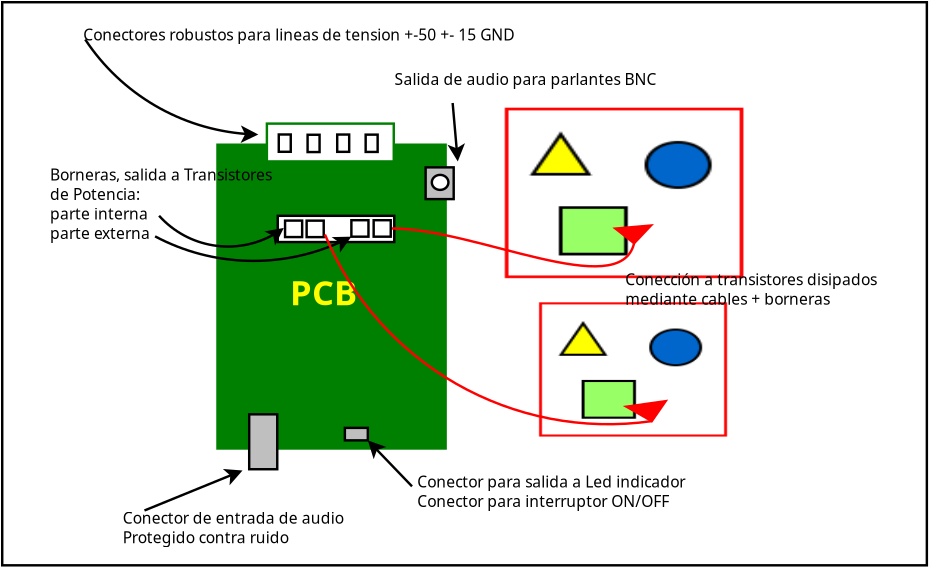 <?xml version="1.0" encoding="UTF-8"?>
<dia:diagram xmlns:dia="http://www.lysator.liu.se/~alla/dia/">
  <dia:layer name="Background" visible="true" active="true">
    <dia:object type="Standard - Box" version="0" id="O0">
      <dia:attribute name="obj_pos">
        <dia:point val="9.857,2.618"/>
      </dia:attribute>
      <dia:attribute name="obj_bb">
        <dia:rectangle val="9.807,2.568;47.802,25.746"/>
      </dia:attribute>
      <dia:attribute name="elem_corner">
        <dia:point val="9.857,2.618"/>
      </dia:attribute>
      <dia:attribute name="elem_width">
        <dia:real val="37.895"/>
      </dia:attribute>
      <dia:attribute name="elem_height">
        <dia:real val="23.078"/>
      </dia:attribute>
      <dia:attribute name="show_background">
        <dia:boolean val="true"/>
      </dia:attribute>
    </dia:object>
    <dia:object type="Standard - Box" version="0" id="O1">
      <dia:attribute name="obj_pos">
        <dia:point val="18.679,8.458"/>
      </dia:attribute>
      <dia:attribute name="obj_bb">
        <dia:rectangle val="18.629,8.408;28.079,20.958"/>
      </dia:attribute>
      <dia:attribute name="elem_corner">
        <dia:point val="18.679,8.458"/>
      </dia:attribute>
      <dia:attribute name="elem_width">
        <dia:real val="9.35"/>
      </dia:attribute>
      <dia:attribute name="elem_height">
        <dia:real val="12.45"/>
      </dia:attribute>
      <dia:attribute name="border_width">
        <dia:real val="0.1"/>
      </dia:attribute>
      <dia:attribute name="border_color">
        <dia:color val="#008000"/>
      </dia:attribute>
      <dia:attribute name="inner_color">
        <dia:color val="#008000"/>
      </dia:attribute>
      <dia:attribute name="show_background">
        <dia:boolean val="true"/>
      </dia:attribute>
    </dia:object>
    <dia:object type="Standard - Text" version="1" id="O2">
      <dia:attribute name="obj_pos">
        <dia:point val="21.654,15.033"/>
      </dia:attribute>
      <dia:attribute name="obj_bb">
        <dia:rectangle val="21.654,13.723;24.797,15.365"/>
      </dia:attribute>
      <dia:attribute name="text">
        <dia:composite type="text">
          <dia:attribute name="string">
            <dia:string>#PCB#</dia:string>
          </dia:attribute>
          <dia:attribute name="font">
            <dia:font family="sans" style="80" name="Helvetica-Bold"/>
          </dia:attribute>
          <dia:attribute name="height">
            <dia:real val="1.764"/>
          </dia:attribute>
          <dia:attribute name="pos">
            <dia:point val="21.654,15.033"/>
          </dia:attribute>
          <dia:attribute name="color">
            <dia:color val="#ffff00"/>
          </dia:attribute>
          <dia:attribute name="alignment">
            <dia:enum val="0"/>
          </dia:attribute>
        </dia:composite>
      </dia:attribute>
      <dia:attribute name="valign">
        <dia:enum val="3"/>
      </dia:attribute>
    </dia:object>
    <dia:object type="Standard - Box" version="0" id="O3">
      <dia:attribute name="obj_pos">
        <dia:point val="19.979,19.508"/>
      </dia:attribute>
      <dia:attribute name="obj_bb">
        <dia:rectangle val="19.929,19.457;21.179,21.808"/>
      </dia:attribute>
      <dia:attribute name="elem_corner">
        <dia:point val="19.979,19.508"/>
      </dia:attribute>
      <dia:attribute name="elem_width">
        <dia:real val="1.15"/>
      </dia:attribute>
      <dia:attribute name="elem_height">
        <dia:real val="2.25"/>
      </dia:attribute>
      <dia:attribute name="border_width">
        <dia:real val="0.1"/>
      </dia:attribute>
      <dia:attribute name="inner_color">
        <dia:color val="#bfbfbf"/>
      </dia:attribute>
      <dia:attribute name="show_background">
        <dia:boolean val="true"/>
      </dia:attribute>
    </dia:object>
    <dia:object type="Standard - Box" version="0" id="O4">
      <dia:attribute name="obj_pos">
        <dia:point val="20.704,7.593"/>
      </dia:attribute>
      <dia:attribute name="obj_bb">
        <dia:rectangle val="20.654,7.543;25.954,9.193"/>
      </dia:attribute>
      <dia:attribute name="elem_corner">
        <dia:point val="20.704,7.593"/>
      </dia:attribute>
      <dia:attribute name="elem_width">
        <dia:real val="5.2"/>
      </dia:attribute>
      <dia:attribute name="elem_height">
        <dia:real val="1.55"/>
      </dia:attribute>
      <dia:attribute name="border_width">
        <dia:real val="0.1"/>
      </dia:attribute>
      <dia:attribute name="border_color">
        <dia:color val="#008000"/>
      </dia:attribute>
      <dia:attribute name="show_background">
        <dia:boolean val="true"/>
      </dia:attribute>
    </dia:object>
    <dia:object type="Standard - Line" version="0" id="O5">
      <dia:attribute name="obj_pos">
        <dia:point val="23.304,8.368"/>
      </dia:attribute>
      <dia:attribute name="obj_bb">
        <dia:rectangle val="23.304,8.368;23.304,8.368"/>
      </dia:attribute>
      <dia:attribute name="conn_endpoints">
        <dia:point val="23.304,8.368"/>
        <dia:point val="23.304,8.368"/>
      </dia:attribute>
      <dia:attribute name="numcp">
        <dia:int val="1"/>
      </dia:attribute>
      <dia:attribute name="line_color">
        <dia:color val="#008000"/>
      </dia:attribute>
      <dia:connections>
        <dia:connection handle="0" to="O4" connection="8"/>
        <dia:connection handle="1" to="O4" connection="8"/>
      </dia:connections>
    </dia:object>
    <dia:object type="Standard - Box" version="0" id="O6">
      <dia:attribute name="obj_pos">
        <dia:point val="21.191,8.039"/>
      </dia:attribute>
      <dia:attribute name="obj_bb">
        <dia:rectangle val="21.141,7.989;21.731,8.798"/>
      </dia:attribute>
      <dia:attribute name="elem_corner">
        <dia:point val="21.191,8.039"/>
      </dia:attribute>
      <dia:attribute name="elem_width">
        <dia:real val="0.491"/>
      </dia:attribute>
      <dia:attribute name="elem_height">
        <dia:real val="0.709"/>
      </dia:attribute>
      <dia:attribute name="show_background">
        <dia:boolean val="true"/>
      </dia:attribute>
    </dia:object>
    <dia:object type="Standard - Box" version="0" id="O7">
      <dia:attribute name="obj_pos">
        <dia:point val="22.372,8.05"/>
      </dia:attribute>
      <dia:attribute name="obj_bb">
        <dia:rectangle val="22.322,8.0;22.912,8.809"/>
      </dia:attribute>
      <dia:attribute name="elem_corner">
        <dia:point val="22.372,8.05"/>
      </dia:attribute>
      <dia:attribute name="elem_width">
        <dia:real val="0.491"/>
      </dia:attribute>
      <dia:attribute name="elem_height">
        <dia:real val="0.709"/>
      </dia:attribute>
      <dia:attribute name="show_background">
        <dia:boolean val="true"/>
      </dia:attribute>
    </dia:object>
    <dia:object type="Standard - Box" version="0" id="O8">
      <dia:attribute name="obj_pos">
        <dia:point val="23.586,8.041"/>
      </dia:attribute>
      <dia:attribute name="obj_bb">
        <dia:rectangle val="23.536,7.991;24.127,8.8"/>
      </dia:attribute>
      <dia:attribute name="elem_corner">
        <dia:point val="23.586,8.041"/>
      </dia:attribute>
      <dia:attribute name="elem_width">
        <dia:real val="0.491"/>
      </dia:attribute>
      <dia:attribute name="elem_height">
        <dia:real val="0.709"/>
      </dia:attribute>
      <dia:attribute name="show_background">
        <dia:boolean val="true"/>
      </dia:attribute>
    </dia:object>
    <dia:object type="Standard - Box" version="0" id="O9">
      <dia:attribute name="obj_pos">
        <dia:point val="24.752,8.045"/>
      </dia:attribute>
      <dia:attribute name="obj_bb">
        <dia:rectangle val="24.702,7.995;25.293,8.803"/>
      </dia:attribute>
      <dia:attribute name="elem_corner">
        <dia:point val="24.752,8.045"/>
      </dia:attribute>
      <dia:attribute name="elem_width">
        <dia:real val="0.491"/>
      </dia:attribute>
      <dia:attribute name="elem_height">
        <dia:real val="0.709"/>
      </dia:attribute>
      <dia:attribute name="show_background">
        <dia:boolean val="true"/>
      </dia:attribute>
    </dia:object>
    <dia:object type="Standard - Text" version="1" id="O10">
      <dia:attribute name="obj_pos">
        <dia:point val="13.181,4.184"/>
      </dia:attribute>
      <dia:attribute name="obj_bb">
        <dia:rectangle val="13.181,3.589;32.501,4.334"/>
      </dia:attribute>
      <dia:attribute name="text">
        <dia:composite type="text">
          <dia:attribute name="string">
            <dia:string>#Conectores robustos para lineas de tension +-50 +- 15 GND#</dia:string>
          </dia:attribute>
          <dia:attribute name="font">
            <dia:font family="sans" style="0" name="Helvetica"/>
          </dia:attribute>
          <dia:attribute name="height">
            <dia:real val="0.8"/>
          </dia:attribute>
          <dia:attribute name="pos">
            <dia:point val="13.181,4.184"/>
          </dia:attribute>
          <dia:attribute name="color">
            <dia:color val="#000000"/>
          </dia:attribute>
          <dia:attribute name="alignment">
            <dia:enum val="0"/>
          </dia:attribute>
        </dia:composite>
      </dia:attribute>
      <dia:attribute name="valign">
        <dia:enum val="3"/>
      </dia:attribute>
    </dia:object>
    <dia:object type="Standard - Arc" version="0" id="O11">
      <dia:attribute name="obj_pos">
        <dia:point val="13.259,4.146"/>
      </dia:attribute>
      <dia:attribute name="obj_bb">
        <dia:rectangle val="13.191,4.079;20.421,8.39"/>
      </dia:attribute>
      <dia:attribute name="conn_endpoints">
        <dia:point val="13.259,4.146"/>
        <dia:point val="20.353,8.04"/>
      </dia:attribute>
      <dia:attribute name="curve_distance">
        <dia:real val="1"/>
      </dia:attribute>
      <dia:attribute name="line_width">
        <dia:real val="0.1"/>
      </dia:attribute>
      <dia:attribute name="end_arrow">
        <dia:enum val="22"/>
      </dia:attribute>
      <dia:attribute name="end_arrow_length">
        <dia:real val="0.5"/>
      </dia:attribute>
      <dia:attribute name="end_arrow_width">
        <dia:real val="0.5"/>
      </dia:attribute>
    </dia:object>
    <dia:object type="Standard - Text" version="1" id="O12">
      <dia:attribute name="obj_pos">
        <dia:point val="14.799,23.991"/>
      </dia:attribute>
      <dia:attribute name="obj_bb">
        <dia:rectangle val="14.799,23.395;24.391,24.941"/>
      </dia:attribute>
      <dia:attribute name="text">
        <dia:composite type="text">
          <dia:attribute name="string">
            <dia:string>#Conector de entrada de audio
Protegido contra ruido#</dia:string>
          </dia:attribute>
          <dia:attribute name="font">
            <dia:font family="sans" style="0" name="Helvetica"/>
          </dia:attribute>
          <dia:attribute name="height">
            <dia:real val="0.8"/>
          </dia:attribute>
          <dia:attribute name="pos">
            <dia:point val="14.799,23.991"/>
          </dia:attribute>
          <dia:attribute name="color">
            <dia:color val="#000000"/>
          </dia:attribute>
          <dia:attribute name="alignment">
            <dia:enum val="0"/>
          </dia:attribute>
        </dia:composite>
      </dia:attribute>
      <dia:attribute name="valign">
        <dia:enum val="3"/>
      </dia:attribute>
    </dia:object>
    <dia:object type="Standard - Arc" version="0" id="O13">
      <dia:attribute name="obj_pos">
        <dia:point val="15.687,23.448"/>
      </dia:attribute>
      <dia:attribute name="obj_bb">
        <dia:rectangle val="15.622,21.744;19.771,23.514"/>
      </dia:attribute>
      <dia:attribute name="conn_endpoints">
        <dia:point val="15.687,23.448"/>
        <dia:point val="19.706,21.809"/>
      </dia:attribute>
      <dia:attribute name="curve_distance">
        <dia:real val="0.01"/>
      </dia:attribute>
      <dia:attribute name="end_arrow">
        <dia:enum val="22"/>
      </dia:attribute>
      <dia:attribute name="end_arrow_length">
        <dia:real val="0.5"/>
      </dia:attribute>
      <dia:attribute name="end_arrow_width">
        <dia:real val="0.5"/>
      </dia:attribute>
    </dia:object>
    <dia:object type="Standard - Box" version="0" id="O14">
      <dia:attribute name="obj_pos">
        <dia:point val="27.21,9.386"/>
      </dia:attribute>
      <dia:attribute name="obj_bb">
        <dia:rectangle val="27.16,9.336;28.41,10.738"/>
      </dia:attribute>
      <dia:attribute name="elem_corner">
        <dia:point val="27.21,9.386"/>
      </dia:attribute>
      <dia:attribute name="elem_width">
        <dia:real val="1.15"/>
      </dia:attribute>
      <dia:attribute name="elem_height">
        <dia:real val="1.301"/>
      </dia:attribute>
      <dia:attribute name="border_width">
        <dia:real val="0.1"/>
      </dia:attribute>
      <dia:attribute name="inner_color">
        <dia:color val="#bfbfbf"/>
      </dia:attribute>
      <dia:attribute name="show_background">
        <dia:boolean val="true"/>
      </dia:attribute>
    </dia:object>
    <dia:object type="Standard - Text" version="1" id="O15">
      <dia:attribute name="obj_pos">
        <dia:point val="25.934,6.015"/>
      </dia:attribute>
      <dia:attribute name="obj_bb">
        <dia:rectangle val="25.934,5.42;37.316,6.165"/>
      </dia:attribute>
      <dia:attribute name="text">
        <dia:composite type="text">
          <dia:attribute name="string">
            <dia:string>#Salida de audio para parlantes BNC#</dia:string>
          </dia:attribute>
          <dia:attribute name="font">
            <dia:font family="sans" style="0" name="Helvetica"/>
          </dia:attribute>
          <dia:attribute name="height">
            <dia:real val="0.8"/>
          </dia:attribute>
          <dia:attribute name="pos">
            <dia:point val="25.934,6.015"/>
          </dia:attribute>
          <dia:attribute name="color">
            <dia:color val="#000000"/>
          </dia:attribute>
          <dia:attribute name="alignment">
            <dia:enum val="0"/>
          </dia:attribute>
        </dia:composite>
      </dia:attribute>
      <dia:attribute name="valign">
        <dia:enum val="3"/>
      </dia:attribute>
    </dia:object>
    <dia:object type="Standard - Arc" version="0" id="O16">
      <dia:attribute name="obj_pos">
        <dia:point val="28.317,6.748"/>
      </dia:attribute>
      <dia:attribute name="obj_bb">
        <dia:rectangle val="28.092,6.694;28.812,9.199"/>
      </dia:attribute>
      <dia:attribute name="conn_endpoints">
        <dia:point val="28.317,6.748"/>
        <dia:point val="28.527,9.145"/>
      </dia:attribute>
      <dia:attribute name="curve_distance">
        <dia:real val="0.01"/>
      </dia:attribute>
      <dia:attribute name="end_arrow">
        <dia:enum val="22"/>
      </dia:attribute>
      <dia:attribute name="end_arrow_length">
        <dia:real val="0.5"/>
      </dia:attribute>
      <dia:attribute name="end_arrow_width">
        <dia:real val="0.5"/>
      </dia:attribute>
    </dia:object>
    <dia:object type="Standard - Box" version="0" id="O17">
      <dia:attribute name="obj_pos">
        <dia:point val="21.149,11.372"/>
      </dia:attribute>
      <dia:attribute name="obj_bb">
        <dia:rectangle val="21.099,11.322;25.974,12.497"/>
      </dia:attribute>
      <dia:attribute name="elem_corner">
        <dia:point val="21.149,11.372"/>
      </dia:attribute>
      <dia:attribute name="elem_width">
        <dia:real val="4.775"/>
      </dia:attribute>
      <dia:attribute name="elem_height">
        <dia:real val="1.075"/>
      </dia:attribute>
      <dia:attribute name="show_background">
        <dia:boolean val="true"/>
      </dia:attribute>
    </dia:object>
    <dia:object type="Standard - Box" version="0" id="O18">
      <dia:attribute name="obj_pos">
        <dia:point val="21.449,11.568"/>
      </dia:attribute>
      <dia:attribute name="obj_bb">
        <dia:rectangle val="21.399,11.518;22.199,12.293"/>
      </dia:attribute>
      <dia:attribute name="elem_corner">
        <dia:point val="21.449,11.568"/>
      </dia:attribute>
      <dia:attribute name="elem_width">
        <dia:real val="0.7"/>
      </dia:attribute>
      <dia:attribute name="elem_height">
        <dia:real val="0.675"/>
      </dia:attribute>
      <dia:attribute name="show_background">
        <dia:boolean val="true"/>
      </dia:attribute>
    </dia:object>
    <dia:object type="Standard - Box" version="0" id="O19">
      <dia:attribute name="obj_pos">
        <dia:point val="22.333,11.57"/>
      </dia:attribute>
      <dia:attribute name="obj_bb">
        <dia:rectangle val="22.283,11.52;23.083,12.295"/>
      </dia:attribute>
      <dia:attribute name="elem_corner">
        <dia:point val="22.333,11.57"/>
      </dia:attribute>
      <dia:attribute name="elem_width">
        <dia:real val="0.7"/>
      </dia:attribute>
      <dia:attribute name="elem_height">
        <dia:real val="0.675"/>
      </dia:attribute>
      <dia:attribute name="show_background">
        <dia:boolean val="true"/>
      </dia:attribute>
    </dia:object>
    <dia:object type="Standard - Box" version="0" id="O20">
      <dia:attribute name="obj_pos">
        <dia:point val="24.167,11.552"/>
      </dia:attribute>
      <dia:attribute name="obj_bb">
        <dia:rectangle val="24.117,11.502;24.917,12.277"/>
      </dia:attribute>
      <dia:attribute name="elem_corner">
        <dia:point val="24.167,11.552"/>
      </dia:attribute>
      <dia:attribute name="elem_width">
        <dia:real val="0.7"/>
      </dia:attribute>
      <dia:attribute name="elem_height">
        <dia:real val="0.675"/>
      </dia:attribute>
      <dia:attribute name="show_background">
        <dia:boolean val="true"/>
      </dia:attribute>
    </dia:object>
    <dia:object type="Standard - Box" version="0" id="O21">
      <dia:attribute name="obj_pos">
        <dia:point val="25.08,11.552"/>
      </dia:attribute>
      <dia:attribute name="obj_bb">
        <dia:rectangle val="25.03,11.502;25.83,12.277"/>
      </dia:attribute>
      <dia:attribute name="elem_corner">
        <dia:point val="25.08,11.552"/>
      </dia:attribute>
      <dia:attribute name="elem_width">
        <dia:real val="0.7"/>
      </dia:attribute>
      <dia:attribute name="elem_height">
        <dia:real val="0.675"/>
      </dia:attribute>
      <dia:attribute name="show_background">
        <dia:boolean val="true"/>
      </dia:attribute>
    </dia:object>
    <dia:object type="Standard - Text" version="1" id="O22">
      <dia:attribute name="obj_pos">
        <dia:point val="11.815,9.924"/>
      </dia:attribute>
      <dia:attribute name="obj_bb">
        <dia:rectangle val="11.815,9.329;21.585,12.474"/>
      </dia:attribute>
      <dia:attribute name="text">
        <dia:composite type="text">
          <dia:attribute name="string">
            <dia:string>#Borneras, salida a Transistores
de Potencia: 
parte interna 
parte externa#</dia:string>
          </dia:attribute>
          <dia:attribute name="font">
            <dia:font family="sans" style="0" name="Helvetica"/>
          </dia:attribute>
          <dia:attribute name="height">
            <dia:real val="0.8"/>
          </dia:attribute>
          <dia:attribute name="pos">
            <dia:point val="11.815,9.924"/>
          </dia:attribute>
          <dia:attribute name="color">
            <dia:color val="#000000"/>
          </dia:attribute>
          <dia:attribute name="alignment">
            <dia:enum val="0"/>
          </dia:attribute>
        </dia:composite>
      </dia:attribute>
      <dia:attribute name="valign">
        <dia:enum val="3"/>
      </dia:attribute>
    </dia:object>
    <dia:object type="Standard - Arc" version="0" id="O23">
      <dia:attribute name="obj_pos">
        <dia:point val="16.286,11.369"/>
      </dia:attribute>
      <dia:attribute name="obj_bb">
        <dia:rectangle val="16.231,11.315;21.854,12.703"/>
      </dia:attribute>
      <dia:attribute name="conn_endpoints">
        <dia:point val="16.286,11.369"/>
        <dia:point val="21.799,11.905"/>
      </dia:attribute>
      <dia:attribute name="curve_distance">
        <dia:real val="1"/>
      </dia:attribute>
      <dia:attribute name="end_arrow">
        <dia:enum val="22"/>
      </dia:attribute>
      <dia:attribute name="end_arrow_length">
        <dia:real val="0.5"/>
      </dia:attribute>
      <dia:attribute name="end_arrow_width">
        <dia:real val="0.5"/>
      </dia:attribute>
      <dia:connections>
        <dia:connection handle="1" to="O18" connection="8"/>
      </dia:connections>
    </dia:object>
    <dia:object type="Standard - Arc" version="0" id="O24">
      <dia:attribute name="obj_pos">
        <dia:point val="16.122,12.214"/>
      </dia:attribute>
      <dia:attribute name="obj_bb">
        <dia:rectangle val="16.072,12.164;24.217,13.271"/>
      </dia:attribute>
      <dia:attribute name="conn_endpoints">
        <dia:point val="16.122,12.214"/>
        <dia:point val="24.167,12.226"/>
      </dia:attribute>
      <dia:attribute name="curve_distance">
        <dia:real val="1"/>
      </dia:attribute>
      <dia:attribute name="end_arrow">
        <dia:enum val="22"/>
      </dia:attribute>
      <dia:attribute name="end_arrow_length">
        <dia:real val="0.5"/>
      </dia:attribute>
      <dia:attribute name="end_arrow_width">
        <dia:real val="0.5"/>
      </dia:attribute>
      <dia:connections>
        <dia:connection handle="1" to="O20" connection="5"/>
      </dia:connections>
    </dia:object>
    <dia:object type="Standard - Box" version="0" id="O25">
      <dia:attribute name="obj_pos">
        <dia:point val="23.9,20.063"/>
      </dia:attribute>
      <dia:attribute name="obj_bb">
        <dia:rectangle val="23.85,20.013;24.89,20.625"/>
      </dia:attribute>
      <dia:attribute name="elem_corner">
        <dia:point val="23.9,20.063"/>
      </dia:attribute>
      <dia:attribute name="elem_width">
        <dia:real val="0.94"/>
      </dia:attribute>
      <dia:attribute name="elem_height">
        <dia:real val="0.512"/>
      </dia:attribute>
      <dia:attribute name="border_width">
        <dia:real val="0.1"/>
      </dia:attribute>
      <dia:attribute name="inner_color">
        <dia:color val="#bfbfbf"/>
      </dia:attribute>
      <dia:attribute name="show_background">
        <dia:boolean val="true"/>
      </dia:attribute>
    </dia:object>
    <dia:object type="Standard - Text" version="1" id="O26">
      <dia:attribute name="obj_pos">
        <dia:point val="26.862,22.502"/>
      </dia:attribute>
      <dia:attribute name="obj_bb">
        <dia:rectangle val="26.862,21.907;38.625,23.452"/>
      </dia:attribute>
      <dia:attribute name="text">
        <dia:composite type="text">
          <dia:attribute name="string">
            <dia:string>#Conector para salida a Led indicador
Conector para interruptor ON/OFF#</dia:string>
          </dia:attribute>
          <dia:attribute name="font">
            <dia:font family="sans" style="0" name="Helvetica"/>
          </dia:attribute>
          <dia:attribute name="height">
            <dia:real val="0.8"/>
          </dia:attribute>
          <dia:attribute name="pos">
            <dia:point val="26.862,22.502"/>
          </dia:attribute>
          <dia:attribute name="color">
            <dia:color val="#000000"/>
          </dia:attribute>
          <dia:attribute name="alignment">
            <dia:enum val="0"/>
          </dia:attribute>
        </dia:composite>
      </dia:attribute>
      <dia:attribute name="valign">
        <dia:enum val="3"/>
      </dia:attribute>
    </dia:object>
    <dia:object type="Standard - Arc" version="0" id="O27">
      <dia:attribute name="obj_pos">
        <dia:point val="26.652,22.46"/>
      </dia:attribute>
      <dia:attribute name="obj_bb">
        <dia:rectangle val="24.769,20.505;26.723,22.531"/>
      </dia:attribute>
      <dia:attribute name="conn_endpoints">
        <dia:point val="26.652,22.46"/>
        <dia:point val="24.84,20.575"/>
      </dia:attribute>
      <dia:attribute name="curve_distance">
        <dia:real val="0.01"/>
      </dia:attribute>
      <dia:attribute name="end_arrow">
        <dia:enum val="22"/>
      </dia:attribute>
      <dia:attribute name="end_arrow_length">
        <dia:real val="0.5"/>
      </dia:attribute>
      <dia:attribute name="end_arrow_width">
        <dia:real val="0.5"/>
      </dia:attribute>
      <dia:connections>
        <dia:connection handle="1" to="O25" connection="7"/>
      </dia:connections>
    </dia:object>
    <dia:object type="Standard - Image" version="0" id="O28">
      <dia:attribute name="obj_pos">
        <dia:point val="30.456,6.942"/>
      </dia:attribute>
      <dia:attribute name="obj_bb">
        <dia:rectangle val="30.406,6.892;40.281,13.974"/>
      </dia:attribute>
      <dia:attribute name="elem_corner">
        <dia:point val="30.456,6.942"/>
      </dia:attribute>
      <dia:attribute name="elem_width">
        <dia:real val="9.775"/>
      </dia:attribute>
      <dia:attribute name="elem_height">
        <dia:real val="6.982"/>
      </dia:attribute>
      <dia:attribute name="draw_border">
        <dia:boolean val="false"/>
      </dia:attribute>
      <dia:attribute name="keep_aspect">
        <dia:boolean val="true"/>
      </dia:attribute>
      <dia:attribute name="file">
        <dia:string>#/home/ignatius/Documents/repos/gclass_amplifier/informe/img/zd23.jpg#</dia:string>
      </dia:attribute>
    </dia:object>
    <dia:object type="Standard - Image" version="0" id="O29">
      <dia:attribute name="obj_pos">
        <dia:point val="31.859,14.917"/>
      </dia:attribute>
      <dia:attribute name="obj_bb">
        <dia:rectangle val="31.809,14.867;39.612,20.469"/>
      </dia:attribute>
      <dia:attribute name="elem_corner">
        <dia:point val="31.859,14.917"/>
      </dia:attribute>
      <dia:attribute name="elem_width">
        <dia:real val="7.703"/>
      </dia:attribute>
      <dia:attribute name="elem_height">
        <dia:real val="5.502"/>
      </dia:attribute>
      <dia:attribute name="draw_border">
        <dia:boolean val="false"/>
      </dia:attribute>
      <dia:attribute name="keep_aspect">
        <dia:boolean val="true"/>
      </dia:attribute>
      <dia:attribute name="file">
        <dia:string>#/home/ignatius/Documents/repos/gclass_amplifier/informe/img/zd14.jpg#</dia:string>
      </dia:attribute>
    </dia:object>
    <dia:object type="Standard - Polygon" version="0" id="O30">
      <dia:attribute name="obj_pos">
        <dia:point val="34.992,11.895"/>
      </dia:attribute>
      <dia:attribute name="obj_bb">
        <dia:rectangle val="34.861,11.709;36.568,12.563"/>
      </dia:attribute>
      <dia:attribute name="poly_points">
        <dia:point val="34.992,11.895"/>
        <dia:point val="36.441,11.77"/>
        <dia:point val="35.754,12.495"/>
      </dia:attribute>
      <dia:attribute name="line_color">
        <dia:color val="#ff0000"/>
      </dia:attribute>
      <dia:attribute name="line_width">
        <dia:real val="0.1"/>
      </dia:attribute>
      <dia:attribute name="inner_color">
        <dia:color val="#ff0000"/>
      </dia:attribute>
      <dia:attribute name="show_background">
        <dia:boolean val="true"/>
      </dia:attribute>
    </dia:object>
    <dia:object type="Standard - Polygon" version="0" id="O31">
      <dia:attribute name="obj_pos">
        <dia:point val="35.442,19.194"/>
      </dia:attribute>
      <dia:attribute name="obj_bb">
        <dia:rectangle val="35.29,18.903;37.15,19.853"/>
      </dia:attribute>
      <dia:attribute name="poly_points">
        <dia:point val="35.442,19.194"/>
        <dia:point val="37.044,18.969"/>
        <dia:point val="36.478,19.786"/>
      </dia:attribute>
      <dia:attribute name="line_color">
        <dia:color val="#ff0000"/>
      </dia:attribute>
      <dia:attribute name="line_width">
        <dia:real val="0.1"/>
      </dia:attribute>
      <dia:attribute name="inner_color">
        <dia:color val="#ff0000"/>
      </dia:attribute>
      <dia:attribute name="show_background">
        <dia:boolean val="true"/>
      </dia:attribute>
    </dia:object>
    <dia:object type="Standard - BezierLine" version="0" id="O32">
      <dia:attribute name="obj_pos">
        <dia:point val="25.43,11.89"/>
      </dia:attribute>
      <dia:attribute name="obj_bb">
        <dia:rectangle val="25.779,11.84;35.814,13.493"/>
      </dia:attribute>
      <dia:attribute name="bez_points">
        <dia:point val="25.43,11.89"/>
        <dia:point val="28.858,11.89"/>
        <dia:point val="35.178,14.936"/>
        <dia:point val="35.754,12.495"/>
      </dia:attribute>
      <dia:attribute name="corner_types">
        <dia:enum val="0"/>
        <dia:enum val="0"/>
      </dia:attribute>
      <dia:attribute name="line_color">
        <dia:color val="#ff0000"/>
      </dia:attribute>
      <dia:connections>
        <dia:connection handle="0" to="O21" connection="8"/>
        <dia:connection handle="3" to="O30" connection="4"/>
      </dia:connections>
    </dia:object>
    <dia:object type="Standard - Arc" version="0" id="O33">
      <dia:attribute name="obj_pos">
        <dia:point val="22.683,11.908"/>
      </dia:attribute>
      <dia:attribute name="obj_bb">
        <dia:rectangle val="22.615,11.84;36.546,19.938"/>
      </dia:attribute>
      <dia:attribute name="conn_endpoints">
        <dia:point val="22.683,11.908"/>
        <dia:point val="36.478,19.786"/>
      </dia:attribute>
      <dia:attribute name="arc_color">
        <dia:color val="#ff0000"/>
      </dia:attribute>
      <dia:attribute name="curve_distance">
        <dia:real val="2.646"/>
      </dia:attribute>
      <dia:attribute name="line_width">
        <dia:real val="0.1"/>
      </dia:attribute>
      <dia:connections>
        <dia:connection handle="0" to="O19" connection="8"/>
        <dia:connection handle="1" to="O31" connection="4"/>
      </dia:connections>
    </dia:object>
    <dia:object type="Standard - Ellipse" version="0" id="O34">
      <dia:attribute name="obj_pos">
        <dia:point val="27.463,9.694"/>
      </dia:attribute>
      <dia:attribute name="obj_bb">
        <dia:rectangle val="27.413,9.644;28.194,10.36"/>
      </dia:attribute>
      <dia:attribute name="elem_corner">
        <dia:point val="27.463,9.694"/>
      </dia:attribute>
      <dia:attribute name="elem_width">
        <dia:real val="0.681"/>
      </dia:attribute>
      <dia:attribute name="elem_height">
        <dia:real val="0.616"/>
      </dia:attribute>
    </dia:object>
    <dia:object type="Standard - Text" version="1" id="O35">
      <dia:attribute name="obj_pos">
        <dia:point val="35.386,14.216"/>
      </dia:attribute>
      <dia:attribute name="obj_bb">
        <dia:rectangle val="35.386,13.621;46.504,15.166"/>
      </dia:attribute>
      <dia:attribute name="text">
        <dia:composite type="text">
          <dia:attribute name="string">
            <dia:string>#Conección a transistores disipados
mediante cables + borneras#</dia:string>
          </dia:attribute>
          <dia:attribute name="font">
            <dia:font family="sans" style="0" name="Helvetica"/>
          </dia:attribute>
          <dia:attribute name="height">
            <dia:real val="0.8"/>
          </dia:attribute>
          <dia:attribute name="pos">
            <dia:point val="35.386,14.216"/>
          </dia:attribute>
          <dia:attribute name="color">
            <dia:color val="#000000"/>
          </dia:attribute>
          <dia:attribute name="alignment">
            <dia:enum val="0"/>
          </dia:attribute>
        </dia:composite>
      </dia:attribute>
      <dia:attribute name="valign">
        <dia:enum val="3"/>
      </dia:attribute>
    </dia:object>
  </dia:layer>
</dia:diagram>
